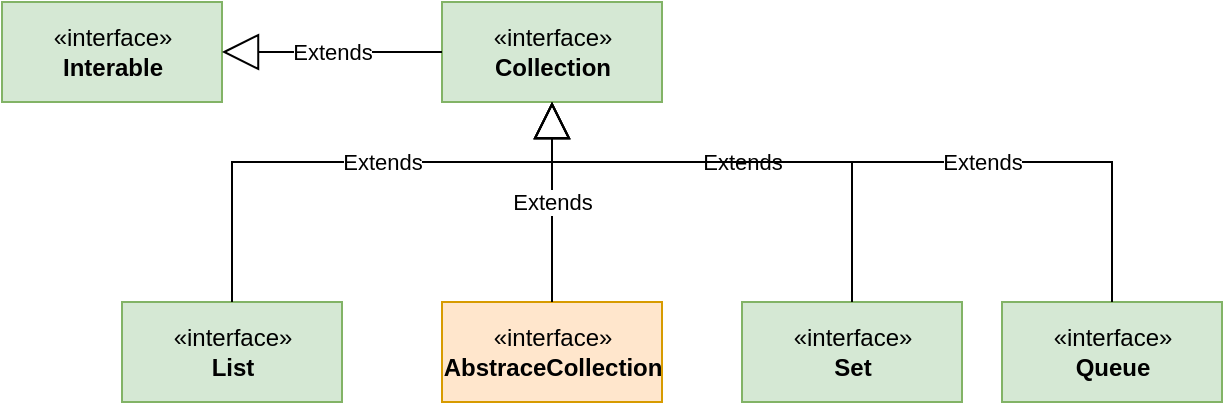 <mxfile version="20.5.3" type="github">
  <diagram id="C5RBs43oDa-KdzZeNtuy" name="Page-1">
    <mxGraphModel dx="946" dy="513" grid="1" gridSize="10" guides="1" tooltips="1" connect="1" arrows="1" fold="1" page="1" pageScale="1" pageWidth="827" pageHeight="1169" math="0" shadow="0">
      <root>
        <mxCell id="WIyWlLk6GJQsqaUBKTNV-0" />
        <mxCell id="WIyWlLk6GJQsqaUBKTNV-1" parent="WIyWlLk6GJQsqaUBKTNV-0" />
        <mxCell id="dlooKwLvbPnngXZhfxIg-0" value="«interface»&lt;br&gt;&lt;b&gt;Interable&lt;/b&gt;" style="html=1;fillColor=#d5e8d4;strokeColor=#82b366;" vertex="1" parent="WIyWlLk6GJQsqaUBKTNV-1">
          <mxGeometry x="180" y="50" width="110" height="50" as="geometry" />
        </mxCell>
        <mxCell id="dlooKwLvbPnngXZhfxIg-1" value="«interface»&lt;br&gt;&lt;b&gt;Collection&lt;/b&gt;" style="html=1;fillColor=#d5e8d4;strokeColor=#82b366;" vertex="1" parent="WIyWlLk6GJQsqaUBKTNV-1">
          <mxGeometry x="400" y="50" width="110" height="50" as="geometry" />
        </mxCell>
        <mxCell id="dlooKwLvbPnngXZhfxIg-3" value="Extends" style="endArrow=block;endSize=16;endFill=0;html=1;rounded=0;entryX=1;entryY=0.5;entryDx=0;entryDy=0;exitX=0;exitY=0.5;exitDx=0;exitDy=0;" edge="1" parent="WIyWlLk6GJQsqaUBKTNV-1" source="dlooKwLvbPnngXZhfxIg-1" target="dlooKwLvbPnngXZhfxIg-0">
          <mxGeometry width="160" relative="1" as="geometry">
            <mxPoint x="350" y="170" as="sourcePoint" />
            <mxPoint x="350" y="80" as="targetPoint" />
          </mxGeometry>
        </mxCell>
        <mxCell id="dlooKwLvbPnngXZhfxIg-4" value="«interface»&lt;br&gt;&lt;b&gt;AbstraceCollection&lt;/b&gt;" style="html=1;fillColor=#ffe6cc;strokeColor=#d79b00;" vertex="1" parent="WIyWlLk6GJQsqaUBKTNV-1">
          <mxGeometry x="400" y="200" width="110" height="50" as="geometry" />
        </mxCell>
        <mxCell id="dlooKwLvbPnngXZhfxIg-6" value="Extends" style="endArrow=block;endSize=16;endFill=0;html=1;rounded=0;exitX=0.5;exitY=0;exitDx=0;exitDy=0;entryX=0.5;entryY=1;entryDx=0;entryDy=0;" edge="1" parent="WIyWlLk6GJQsqaUBKTNV-1" source="dlooKwLvbPnngXZhfxIg-4" target="dlooKwLvbPnngXZhfxIg-1">
          <mxGeometry width="160" relative="1" as="geometry">
            <mxPoint x="420" y="140" as="sourcePoint" />
            <mxPoint x="580" y="140" as="targetPoint" />
          </mxGeometry>
        </mxCell>
        <mxCell id="dlooKwLvbPnngXZhfxIg-7" value="«interface»&lt;br&gt;&lt;b&gt;Set&lt;/b&gt;" style="html=1;fillColor=#d5e8d4;strokeColor=#82b366;" vertex="1" parent="WIyWlLk6GJQsqaUBKTNV-1">
          <mxGeometry x="550" y="200" width="110" height="50" as="geometry" />
        </mxCell>
        <mxCell id="dlooKwLvbPnngXZhfxIg-8" value="«interface»&lt;br&gt;&lt;b&gt;List&lt;/b&gt;" style="html=1;fillColor=#d5e8d4;strokeColor=#82b366;" vertex="1" parent="WIyWlLk6GJQsqaUBKTNV-1">
          <mxGeometry x="240" y="200" width="110" height="50" as="geometry" />
        </mxCell>
        <mxCell id="dlooKwLvbPnngXZhfxIg-9" value="«interface»&lt;br&gt;&lt;b&gt;Queue&lt;/b&gt;" style="html=1;fillColor=#d5e8d4;strokeColor=#82b366;" vertex="1" parent="WIyWlLk6GJQsqaUBKTNV-1">
          <mxGeometry x="680" y="200" width="110" height="50" as="geometry" />
        </mxCell>
        <mxCell id="dlooKwLvbPnngXZhfxIg-10" value="Extends" style="endArrow=block;endSize=16;endFill=0;html=1;rounded=0;exitX=0.5;exitY=0;exitDx=0;exitDy=0;entryX=0.5;entryY=1;entryDx=0;entryDy=0;" edge="1" parent="WIyWlLk6GJQsqaUBKTNV-1" source="dlooKwLvbPnngXZhfxIg-8" target="dlooKwLvbPnngXZhfxIg-1">
          <mxGeometry x="0.115" width="160" relative="1" as="geometry">
            <mxPoint x="465" y="210" as="sourcePoint" />
            <mxPoint x="460" y="100" as="targetPoint" />
            <Array as="points">
              <mxPoint x="295" y="130" />
              <mxPoint x="455" y="130" />
            </Array>
            <mxPoint as="offset" />
          </mxGeometry>
        </mxCell>
        <mxCell id="dlooKwLvbPnngXZhfxIg-11" value="Extends" style="endArrow=block;endSize=16;endFill=0;html=1;rounded=0;exitX=0.5;exitY=0;exitDx=0;exitDy=0;" edge="1" parent="WIyWlLk6GJQsqaUBKTNV-1" source="dlooKwLvbPnngXZhfxIg-7">
          <mxGeometry width="160" relative="1" as="geometry">
            <mxPoint x="475" y="220" as="sourcePoint" />
            <mxPoint x="455" y="100" as="targetPoint" />
            <Array as="points">
              <mxPoint x="605" y="130" />
              <mxPoint x="455" y="130" />
            </Array>
          </mxGeometry>
        </mxCell>
        <mxCell id="dlooKwLvbPnngXZhfxIg-12" value="Extends" style="endArrow=block;endSize=16;endFill=0;html=1;rounded=0;exitX=0.5;exitY=0;exitDx=0;exitDy=0;entryX=0.5;entryY=1;entryDx=0;entryDy=0;" edge="1" parent="WIyWlLk6GJQsqaUBKTNV-1" source="dlooKwLvbPnngXZhfxIg-9" target="dlooKwLvbPnngXZhfxIg-1">
          <mxGeometry x="-0.289" width="160" relative="1" as="geometry">
            <mxPoint x="485" y="230" as="sourcePoint" />
            <mxPoint x="450" y="100" as="targetPoint" />
            <Array as="points">
              <mxPoint x="735" y="130" />
              <mxPoint x="455" y="130" />
            </Array>
            <mxPoint as="offset" />
          </mxGeometry>
        </mxCell>
      </root>
    </mxGraphModel>
  </diagram>
</mxfile>
